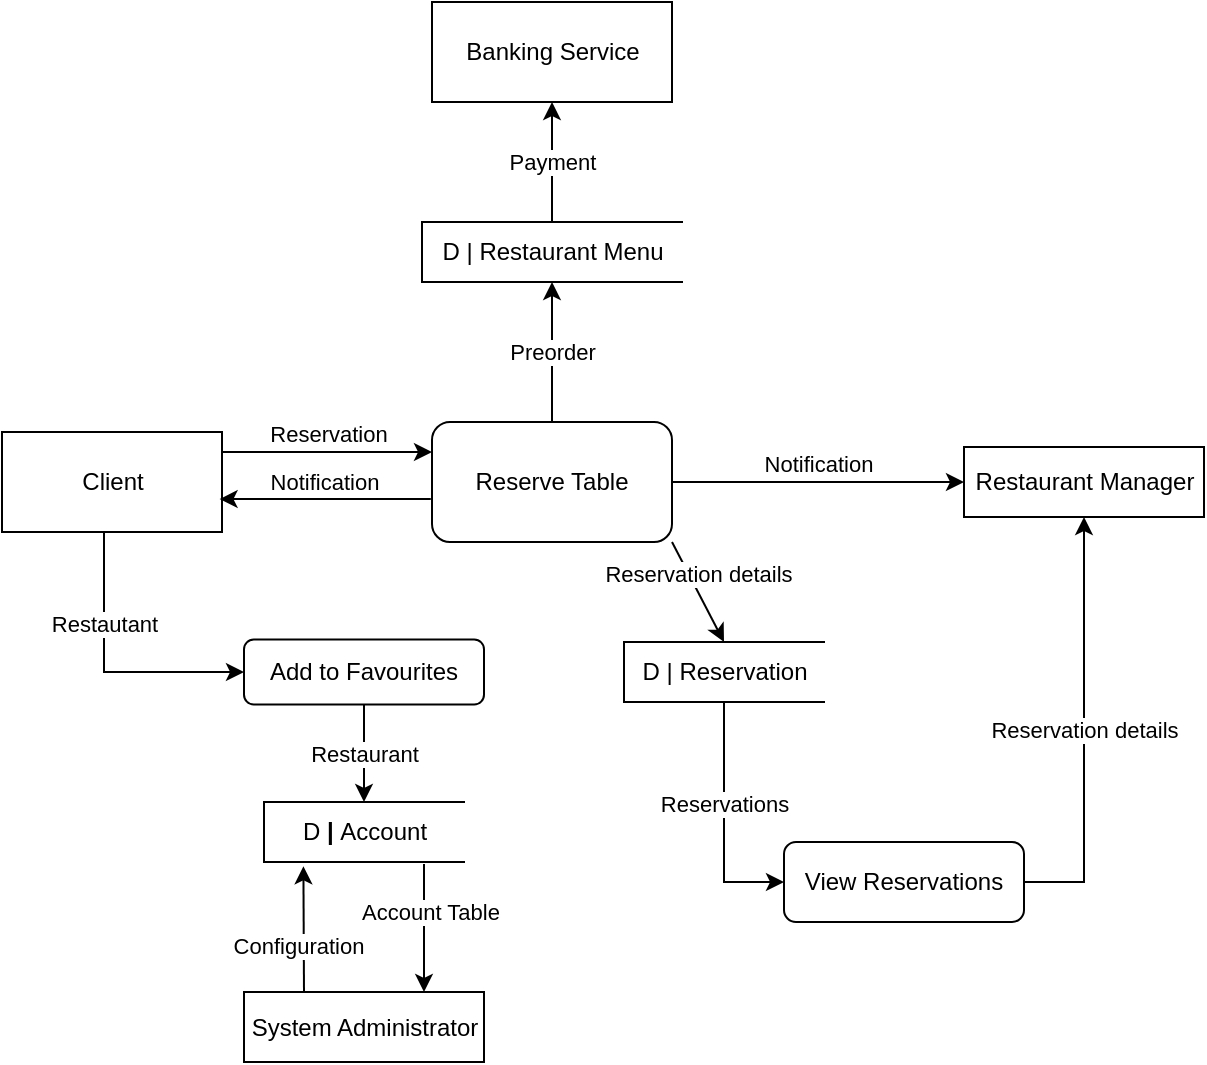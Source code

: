 <mxfile version="13.0.9" type="device"><diagram id="A-t1DsbMpZnoykJWgib-" name="Page-1"><mxGraphModel dx="865" dy="457" grid="1" gridSize="10" guides="1" tooltips="1" connect="1" arrows="1" fold="1" page="1" pageScale="1" pageWidth="827" pageHeight="1169" math="0" shadow="0"><root><mxCell id="0"/><mxCell id="1" parent="0"/><mxCell id="8UVYYoI5rYLGODmKUzYN-58" style="edgeStyle=orthogonalEdgeStyle;rounded=0;orthogonalLoop=1;jettySize=auto;html=1;startArrow=none;startFill=0;entryX=0;entryY=0.5;entryDx=0;entryDy=0;exitX=0.5;exitY=1;exitDx=0;exitDy=0;" edge="1" parent="1" source="8UVYYoI5rYLGODmKUzYN-2" target="8UVYYoI5rYLGODmKUzYN-57"><mxGeometry relative="1" as="geometry"><mxPoint x="134" y="400.0" as="targetPoint"/><Array as="points"><mxPoint x="130" y="315"/><mxPoint x="130" y="385"/></Array></mxGeometry></mxCell><mxCell id="8UVYYoI5rYLGODmKUzYN-61" value="Restautant" style="edgeLabel;html=1;align=center;verticalAlign=middle;resizable=0;points=[];" vertex="1" connectable="0" parent="8UVYYoI5rYLGODmKUzYN-58"><mxGeometry x="-0.308" relative="1" as="geometry"><mxPoint as="offset"/></mxGeometry></mxCell><mxCell id="8UVYYoI5rYLGODmKUzYN-2" value="Client" style="html=1;dashed=0;whitespace=wrap;" vertex="1" parent="1"><mxGeometry x="79" y="265" width="110" height="50" as="geometry"/></mxCell><mxCell id="8UVYYoI5rYLGODmKUzYN-3" value="Banking Service" style="html=1;dashed=0;whitespace=wrap;" vertex="1" parent="1"><mxGeometry x="294" y="50" width="120" height="50" as="geometry"/></mxCell><mxCell id="8UVYYoI5rYLGODmKUzYN-4" value="System Administrator" style="html=1;dashed=0;whitespace=wrap;" vertex="1" parent="1"><mxGeometry x="200" y="545" width="120" height="35" as="geometry"/></mxCell><mxCell id="8UVYYoI5rYLGODmKUzYN-7" value="Restaurant Manager" style="html=1;dashed=0;whitespace=wrap;" vertex="1" parent="1"><mxGeometry x="560" y="272.5" width="120" height="35" as="geometry"/></mxCell><mxCell id="8UVYYoI5rYLGODmKUzYN-13" value="Payment" style="endArrow=classic;startArrow=none;html=1;exitX=0.5;exitY=0;exitDx=0;exitDy=0;entryX=0.5;entryY=1;entryDx=0;entryDy=0;startFill=0;" edge="1" parent="1" source="8UVYYoI5rYLGODmKUzYN-34" target="8UVYYoI5rYLGODmKUzYN-3"><mxGeometry width="50" height="50" relative="1" as="geometry"><mxPoint x="354" y="150" as="sourcePoint"/><mxPoint x="504" y="100" as="targetPoint"/></mxGeometry></mxCell><mxCell id="8UVYYoI5rYLGODmKUzYN-36" value="Preorder" style="edgeStyle=orthogonalEdgeStyle;rounded=0;orthogonalLoop=1;jettySize=auto;html=1;entryX=0.5;entryY=1;entryDx=0;entryDy=0;startArrow=none;startFill=0;" edge="1" parent="1" source="8UVYYoI5rYLGODmKUzYN-14" target="8UVYYoI5rYLGODmKUzYN-34"><mxGeometry relative="1" as="geometry"/></mxCell><mxCell id="8UVYYoI5rYLGODmKUzYN-14" value="Reserve Table" style="rounded=1;whiteSpace=wrap;html=1;" vertex="1" parent="1"><mxGeometry x="294" y="260" width="120" height="60" as="geometry"/></mxCell><mxCell id="8UVYYoI5rYLGODmKUzYN-55" value="Reservations" style="edgeStyle=orthogonalEdgeStyle;rounded=0;orthogonalLoop=1;jettySize=auto;html=1;entryX=0;entryY=0.5;entryDx=0;entryDy=0;startArrow=none;startFill=0;verticalAlign=bottom;" edge="1" parent="1" source="8UVYYoI5rYLGODmKUzYN-19" target="8UVYYoI5rYLGODmKUzYN-45"><mxGeometry relative="1" as="geometry"><Array as="points"><mxPoint x="440" y="490"/></Array></mxGeometry></mxCell><mxCell id="8UVYYoI5rYLGODmKUzYN-19" value="D | Reservation" style="html=1;dashed=0;whitespace=wrap;shape=partialRectangle;right=0;" vertex="1" parent="1"><mxGeometry x="390" y="370" width="100" height="30" as="geometry"/></mxCell><mxCell id="8UVYYoI5rYLGODmKUzYN-25" value="D &lt;b&gt;|&lt;/b&gt;&amp;nbsp;Account" style="html=1;dashed=0;whitespace=wrap;shape=partialRectangle;right=0;" vertex="1" parent="1"><mxGeometry x="210" y="450" width="100" height="30" as="geometry"/></mxCell><mxCell id="8UVYYoI5rYLGODmKUzYN-32" value="Reservation" style="endArrow=classic;startArrow=none;html=1;entryX=0;entryY=0.25;entryDx=0;entryDy=0;startFill=0;verticalAlign=bottom;" edge="1" parent="1" target="8UVYYoI5rYLGODmKUzYN-14"><mxGeometry width="50" height="50" relative="1" as="geometry"><mxPoint x="189" y="275" as="sourcePoint"/><mxPoint x="289" y="345" as="targetPoint"/></mxGeometry></mxCell><mxCell id="8UVYYoI5rYLGODmKUzYN-34" value="D | Restaurant Menu" style="html=1;dashed=0;whitespace=wrap;shape=partialRectangle;right=0;" vertex="1" parent="1"><mxGeometry x="289" y="160" width="130" height="30" as="geometry"/></mxCell><mxCell id="8UVYYoI5rYLGODmKUzYN-37" value="Notification" style="endArrow=classic;startArrow=none;html=1;entryX=0.989;entryY=0.671;entryDx=0;entryDy=0;startFill=0;verticalAlign=bottom;exitX=-0.005;exitY=0.642;exitDx=0;exitDy=0;exitPerimeter=0;entryPerimeter=0;" edge="1" parent="1" source="8UVYYoI5rYLGODmKUzYN-14" target="8UVYYoI5rYLGODmKUzYN-2"><mxGeometry width="50" height="50" relative="1" as="geometry"><mxPoint x="294" y="307" as="sourcePoint"/><mxPoint x="299" y="355" as="targetPoint"/></mxGeometry></mxCell><mxCell id="8UVYYoI5rYLGODmKUzYN-39" value="Notification" style="endArrow=classic;startArrow=none;html=1;entryX=0;entryY=0.5;entryDx=0;entryDy=0;startFill=0;verticalAlign=bottom;exitX=1;exitY=0.5;exitDx=0;exitDy=0;" edge="1" parent="1" source="8UVYYoI5rYLGODmKUzYN-14" target="8UVYYoI5rYLGODmKUzYN-7"><mxGeometry width="50" height="50" relative="1" as="geometry"><mxPoint x="565.61" y="310.0" as="sourcePoint"/><mxPoint x="460.0" y="310.03" as="targetPoint"/></mxGeometry></mxCell><mxCell id="8UVYYoI5rYLGODmKUzYN-40" value="Reservation details" style="endArrow=classic;startArrow=none;html=1;entryX=0.5;entryY=0;entryDx=0;entryDy=0;startFill=0;verticalAlign=bottom;exitX=1;exitY=1;exitDx=0;exitDy=0;" edge="1" parent="1" source="8UVYYoI5rYLGODmKUzYN-14" target="8UVYYoI5rYLGODmKUzYN-19"><mxGeometry width="50" height="50" relative="1" as="geometry"><mxPoint x="424" y="300" as="sourcePoint"/><mxPoint x="520" y="300" as="targetPoint"/></mxGeometry></mxCell><mxCell id="8UVYYoI5rYLGODmKUzYN-41" style="edgeStyle=orthogonalEdgeStyle;rounded=0;orthogonalLoop=1;jettySize=auto;html=1;exitX=0.5;exitY=1;exitDx=0;exitDy=0;startArrow=none;startFill=0;" edge="1" parent="1" source="8UVYYoI5rYLGODmKUzYN-19" target="8UVYYoI5rYLGODmKUzYN-19"><mxGeometry relative="1" as="geometry"/></mxCell><mxCell id="8UVYYoI5rYLGODmKUzYN-44" value="Configuration" style="endArrow=classic;startArrow=none;html=1;startFill=0;verticalAlign=middle;exitX=0.25;exitY=0;exitDx=0;exitDy=0;entryX=0.197;entryY=1.072;entryDx=0;entryDy=0;entryPerimeter=0;" edge="1" parent="1" source="8UVYYoI5rYLGODmKUzYN-4" target="8UVYYoI5rYLGODmKUzYN-25"><mxGeometry x="-0.271" y="3" width="50" height="50" relative="1" as="geometry"><mxPoint x="454" y="520" as="sourcePoint"/><mxPoint x="410" y="570" as="targetPoint"/><mxPoint as="offset"/></mxGeometry></mxCell><mxCell id="8UVYYoI5rYLGODmKUzYN-54" value="&lt;span style=&quot;color: rgb(0 , 0 , 0) ; font-family: &amp;#34;helvetica&amp;#34; ; font-size: 11px ; font-style: normal ; font-weight: 400 ; letter-spacing: normal ; text-align: center ; text-indent: 0px ; text-transform: none ; word-spacing: 0px ; background-color: rgb(255 , 255 , 255) ; float: none ; display: inline&quot;&gt;Reservation details&lt;/span&gt;&lt;br&gt;" style="edgeStyle=orthogonalEdgeStyle;rounded=0;orthogonalLoop=1;jettySize=auto;html=1;startArrow=none;startFill=0;entryX=0.5;entryY=1;entryDx=0;entryDy=0;exitX=1;exitY=0.5;exitDx=0;exitDy=0;" edge="1" parent="1" source="8UVYYoI5rYLGODmKUzYN-45" target="8UVYYoI5rYLGODmKUzYN-7"><mxGeometry relative="1" as="geometry"><mxPoint x="620" y="330" as="targetPoint"/><Array as="points"><mxPoint x="620" y="490"/></Array></mxGeometry></mxCell><mxCell id="8UVYYoI5rYLGODmKUzYN-45" value="View Reservations" style="rounded=1;whiteSpace=wrap;html=1;" vertex="1" parent="1"><mxGeometry x="470" y="470" width="120" height="40" as="geometry"/></mxCell><mxCell id="8UVYYoI5rYLGODmKUzYN-59" value="Restaurant" style="edgeStyle=orthogonalEdgeStyle;rounded=0;orthogonalLoop=1;jettySize=auto;html=1;entryX=0.5;entryY=0;entryDx=0;entryDy=0;startArrow=none;startFill=0;" edge="1" parent="1" source="8UVYYoI5rYLGODmKUzYN-57" target="8UVYYoI5rYLGODmKUzYN-25"><mxGeometry relative="1" as="geometry"/></mxCell><mxCell id="8UVYYoI5rYLGODmKUzYN-57" value="Add to Favourites" style="rounded=1;whiteSpace=wrap;html=1;" vertex="1" parent="1"><mxGeometry x="200" y="368.75" width="120" height="32.5" as="geometry"/></mxCell><mxCell id="8UVYYoI5rYLGODmKUzYN-62" value="Account Table" style="endArrow=classic;startArrow=none;html=1;startFill=0;verticalAlign=middle;entryX=0.75;entryY=0;entryDx=0;entryDy=0;" edge="1" parent="1" target="8UVYYoI5rYLGODmKUzYN-4"><mxGeometry x="-0.271" y="3" width="50" height="50" relative="1" as="geometry"><mxPoint x="290" y="481" as="sourcePoint"/><mxPoint x="241" y="491.5" as="targetPoint"/><mxPoint as="offset"/></mxGeometry></mxCell></root></mxGraphModel></diagram></mxfile>